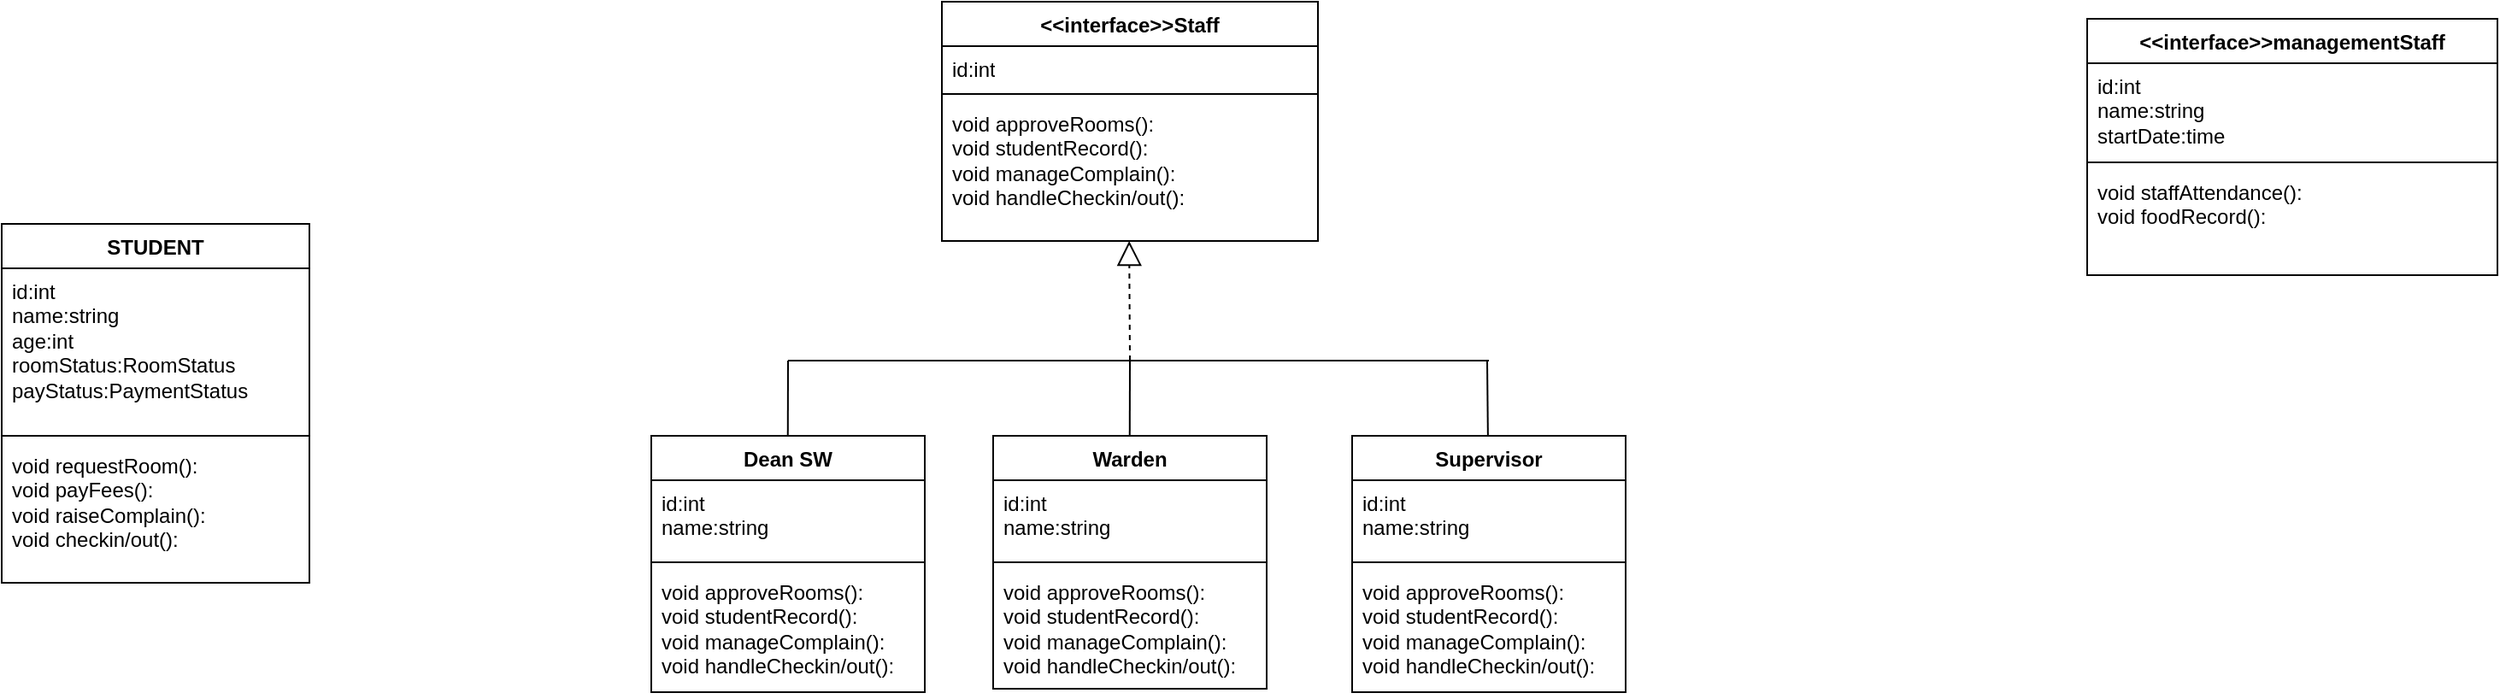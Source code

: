 <mxfile version="26.0.13">
  <diagram name="Page-1" id="gjvbpXIEJddazEKAtwgd">
    <mxGraphModel dx="1508" dy="738" grid="1" gridSize="10" guides="1" tooltips="1" connect="1" arrows="1" fold="1" page="1" pageScale="1" pageWidth="850" pageHeight="1100" math="0" shadow="0">
      <root>
        <mxCell id="0" />
        <mxCell id="1" parent="0" />
        <mxCell id="J322TNgrNjUC8HG3I5kC-1" value="STUDENT&lt;div&gt;&lt;br&gt;&lt;/div&gt;" style="swimlane;fontStyle=1;align=center;verticalAlign=top;childLayout=stackLayout;horizontal=1;startSize=26;horizontalStack=0;resizeParent=1;resizeParentMax=0;resizeLast=0;collapsible=1;marginBottom=0;whiteSpace=wrap;html=1;" vertex="1" parent="1">
          <mxGeometry x="300" y="240" width="180" height="210" as="geometry" />
        </mxCell>
        <mxCell id="J322TNgrNjUC8HG3I5kC-2" value="id:int&lt;div&gt;name:string&lt;/div&gt;&lt;div&gt;age:int&lt;/div&gt;&lt;div&gt;roomStatus:RoomStatus&lt;/div&gt;&lt;div&gt;payStatus:PaymentStatus&lt;/div&gt;&lt;div&gt;&lt;br&gt;&lt;/div&gt;" style="text;strokeColor=none;fillColor=none;align=left;verticalAlign=top;spacingLeft=4;spacingRight=4;overflow=hidden;rotatable=0;points=[[0,0.5],[1,0.5]];portConstraint=eastwest;whiteSpace=wrap;html=1;" vertex="1" parent="J322TNgrNjUC8HG3I5kC-1">
          <mxGeometry y="26" width="180" height="94" as="geometry" />
        </mxCell>
        <mxCell id="J322TNgrNjUC8HG3I5kC-3" value="" style="line;strokeWidth=1;fillColor=none;align=left;verticalAlign=middle;spacingTop=-1;spacingLeft=3;spacingRight=3;rotatable=0;labelPosition=right;points=[];portConstraint=eastwest;strokeColor=inherit;" vertex="1" parent="J322TNgrNjUC8HG3I5kC-1">
          <mxGeometry y="120" width="180" height="8" as="geometry" />
        </mxCell>
        <mxCell id="J322TNgrNjUC8HG3I5kC-4" value="void requestRoom():&lt;div&gt;void payFees():&lt;/div&gt;&lt;div&gt;void raiseComplain():&lt;/div&gt;&lt;div&gt;void checkin/out():&lt;/div&gt;&lt;div&gt;&lt;br&gt;&lt;/div&gt;" style="text;strokeColor=none;fillColor=none;align=left;verticalAlign=top;spacingLeft=4;spacingRight=4;overflow=hidden;rotatable=0;points=[[0,0.5],[1,0.5]];portConstraint=eastwest;whiteSpace=wrap;html=1;" vertex="1" parent="J322TNgrNjUC8HG3I5kC-1">
          <mxGeometry y="128" width="180" height="82" as="geometry" />
        </mxCell>
        <mxCell id="J322TNgrNjUC8HG3I5kC-6" value="&amp;lt;&amp;lt;interface&amp;gt;&amp;gt;Staff" style="swimlane;fontStyle=1;align=center;verticalAlign=top;childLayout=stackLayout;horizontal=1;startSize=26;horizontalStack=0;resizeParent=1;resizeParentMax=0;resizeLast=0;collapsible=1;marginBottom=0;whiteSpace=wrap;html=1;" vertex="1" parent="1">
          <mxGeometry x="850" y="110" width="220" height="140" as="geometry" />
        </mxCell>
        <mxCell id="J322TNgrNjUC8HG3I5kC-7" value="id:int&lt;div&gt;&lt;br&gt;&lt;/div&gt;" style="text;strokeColor=none;fillColor=none;align=left;verticalAlign=top;spacingLeft=4;spacingRight=4;overflow=hidden;rotatable=0;points=[[0,0.5],[1,0.5]];portConstraint=eastwest;whiteSpace=wrap;html=1;" vertex="1" parent="J322TNgrNjUC8HG3I5kC-6">
          <mxGeometry y="26" width="220" height="24" as="geometry" />
        </mxCell>
        <mxCell id="J322TNgrNjUC8HG3I5kC-8" value="" style="line;strokeWidth=1;fillColor=none;align=left;verticalAlign=middle;spacingTop=-1;spacingLeft=3;spacingRight=3;rotatable=0;labelPosition=right;points=[];portConstraint=eastwest;strokeColor=inherit;" vertex="1" parent="J322TNgrNjUC8HG3I5kC-6">
          <mxGeometry y="50" width="220" height="8" as="geometry" />
        </mxCell>
        <mxCell id="J322TNgrNjUC8HG3I5kC-9" value="void approveRooms():&lt;div&gt;void studentRecord():&lt;/div&gt;&lt;div&gt;void manageComplain():&lt;/div&gt;&lt;div&gt;void handleCheckin/out():&lt;/div&gt;" style="text;strokeColor=none;fillColor=none;align=left;verticalAlign=top;spacingLeft=4;spacingRight=4;overflow=hidden;rotatable=0;points=[[0,0.5],[1,0.5]];portConstraint=eastwest;whiteSpace=wrap;html=1;" vertex="1" parent="J322TNgrNjUC8HG3I5kC-6">
          <mxGeometry y="58" width="220" height="82" as="geometry" />
        </mxCell>
        <mxCell id="J322TNgrNjUC8HG3I5kC-10" value="Dean SW" style="swimlane;fontStyle=1;align=center;verticalAlign=top;childLayout=stackLayout;horizontal=1;startSize=26;horizontalStack=0;resizeParent=1;resizeParentMax=0;resizeLast=0;collapsible=1;marginBottom=0;whiteSpace=wrap;html=1;" vertex="1" parent="1">
          <mxGeometry x="680" y="364" width="160" height="150" as="geometry" />
        </mxCell>
        <mxCell id="J322TNgrNjUC8HG3I5kC-11" value="id:int&lt;div&gt;name:string&lt;/div&gt;&lt;div&gt;&lt;br&gt;&lt;/div&gt;" style="text;strokeColor=none;fillColor=none;align=left;verticalAlign=top;spacingLeft=4;spacingRight=4;overflow=hidden;rotatable=0;points=[[0,0.5],[1,0.5]];portConstraint=eastwest;whiteSpace=wrap;html=1;" vertex="1" parent="J322TNgrNjUC8HG3I5kC-10">
          <mxGeometry y="26" width="160" height="44" as="geometry" />
        </mxCell>
        <mxCell id="J322TNgrNjUC8HG3I5kC-12" value="" style="line;strokeWidth=1;fillColor=none;align=left;verticalAlign=middle;spacingTop=-1;spacingLeft=3;spacingRight=3;rotatable=0;labelPosition=right;points=[];portConstraint=eastwest;strokeColor=inherit;" vertex="1" parent="J322TNgrNjUC8HG3I5kC-10">
          <mxGeometry y="70" width="160" height="8" as="geometry" />
        </mxCell>
        <mxCell id="J322TNgrNjUC8HG3I5kC-13" value="void approveRooms():&lt;div&gt;void studentRecord():&lt;/div&gt;&lt;div&gt;void manageComplain():&lt;/div&gt;&lt;div&gt;void handleCheckin/out():&lt;/div&gt;" style="text;strokeColor=none;fillColor=none;align=left;verticalAlign=top;spacingLeft=4;spacingRight=4;overflow=hidden;rotatable=0;points=[[0,0.5],[1,0.5]];portConstraint=eastwest;whiteSpace=wrap;html=1;" vertex="1" parent="J322TNgrNjUC8HG3I5kC-10">
          <mxGeometry y="78" width="160" height="72" as="geometry" />
        </mxCell>
        <mxCell id="J322TNgrNjUC8HG3I5kC-14" value="Warden" style="swimlane;fontStyle=1;align=center;verticalAlign=top;childLayout=stackLayout;horizontal=1;startSize=26;horizontalStack=0;resizeParent=1;resizeParentMax=0;resizeLast=0;collapsible=1;marginBottom=0;whiteSpace=wrap;html=1;" vertex="1" parent="1">
          <mxGeometry x="880" y="364" width="160" height="148" as="geometry" />
        </mxCell>
        <mxCell id="J322TNgrNjUC8HG3I5kC-15" value="id:int&lt;div&gt;name:string&lt;/div&gt;" style="text;strokeColor=none;fillColor=none;align=left;verticalAlign=top;spacingLeft=4;spacingRight=4;overflow=hidden;rotatable=0;points=[[0,0.5],[1,0.5]];portConstraint=eastwest;whiteSpace=wrap;html=1;" vertex="1" parent="J322TNgrNjUC8HG3I5kC-14">
          <mxGeometry y="26" width="160" height="44" as="geometry" />
        </mxCell>
        <mxCell id="J322TNgrNjUC8HG3I5kC-16" value="" style="line;strokeWidth=1;fillColor=none;align=left;verticalAlign=middle;spacingTop=-1;spacingLeft=3;spacingRight=3;rotatable=0;labelPosition=right;points=[];portConstraint=eastwest;strokeColor=inherit;" vertex="1" parent="J322TNgrNjUC8HG3I5kC-14">
          <mxGeometry y="70" width="160" height="8" as="geometry" />
        </mxCell>
        <mxCell id="J322TNgrNjUC8HG3I5kC-17" value="void approveRooms():&lt;div&gt;void studentRecord():&lt;/div&gt;&lt;div&gt;void manageComplain():&lt;/div&gt;&lt;div&gt;void handleCheckin/out():&lt;/div&gt;" style="text;strokeColor=none;fillColor=none;align=left;verticalAlign=top;spacingLeft=4;spacingRight=4;overflow=hidden;rotatable=0;points=[[0,0.5],[1,0.5]];portConstraint=eastwest;whiteSpace=wrap;html=1;" vertex="1" parent="J322TNgrNjUC8HG3I5kC-14">
          <mxGeometry y="78" width="160" height="70" as="geometry" />
        </mxCell>
        <mxCell id="J322TNgrNjUC8HG3I5kC-18" value="Supervisor" style="swimlane;fontStyle=1;align=center;verticalAlign=top;childLayout=stackLayout;horizontal=1;startSize=26;horizontalStack=0;resizeParent=1;resizeParentMax=0;resizeLast=0;collapsible=1;marginBottom=0;whiteSpace=wrap;html=1;" vertex="1" parent="1">
          <mxGeometry x="1090" y="364" width="160" height="150" as="geometry" />
        </mxCell>
        <mxCell id="J322TNgrNjUC8HG3I5kC-19" value="id:int&lt;div&gt;name:string&lt;/div&gt;" style="text;strokeColor=none;fillColor=none;align=left;verticalAlign=top;spacingLeft=4;spacingRight=4;overflow=hidden;rotatable=0;points=[[0,0.5],[1,0.5]];portConstraint=eastwest;whiteSpace=wrap;html=1;" vertex="1" parent="J322TNgrNjUC8HG3I5kC-18">
          <mxGeometry y="26" width="160" height="44" as="geometry" />
        </mxCell>
        <mxCell id="J322TNgrNjUC8HG3I5kC-20" value="" style="line;strokeWidth=1;fillColor=none;align=left;verticalAlign=middle;spacingTop=-1;spacingLeft=3;spacingRight=3;rotatable=0;labelPosition=right;points=[];portConstraint=eastwest;strokeColor=inherit;" vertex="1" parent="J322TNgrNjUC8HG3I5kC-18">
          <mxGeometry y="70" width="160" height="8" as="geometry" />
        </mxCell>
        <mxCell id="J322TNgrNjUC8HG3I5kC-21" value="void approveRooms():&lt;div&gt;void studentRecord():&lt;/div&gt;&lt;div&gt;void manageComplain():&lt;/div&gt;&lt;div&gt;void handleCheckin/out():&lt;/div&gt;" style="text;strokeColor=none;fillColor=none;align=left;verticalAlign=top;spacingLeft=4;spacingRight=4;overflow=hidden;rotatable=0;points=[[0,0.5],[1,0.5]];portConstraint=eastwest;whiteSpace=wrap;html=1;" vertex="1" parent="J322TNgrNjUC8HG3I5kC-18">
          <mxGeometry y="78" width="160" height="72" as="geometry" />
        </mxCell>
        <mxCell id="J322TNgrNjUC8HG3I5kC-22" value="" style="endArrow=none;html=1;rounded=0;" edge="1" parent="1">
          <mxGeometry width="50" height="50" relative="1" as="geometry">
            <mxPoint x="760" y="320" as="sourcePoint" />
            <mxPoint x="1170" y="320" as="targetPoint" />
          </mxGeometry>
        </mxCell>
        <mxCell id="J322TNgrNjUC8HG3I5kC-23" value="" style="endArrow=none;html=1;rounded=0;" edge="1" parent="1">
          <mxGeometry width="50" height="50" relative="1" as="geometry">
            <mxPoint x="759.89" y="364" as="sourcePoint" />
            <mxPoint x="760" y="320" as="targetPoint" />
          </mxGeometry>
        </mxCell>
        <mxCell id="J322TNgrNjUC8HG3I5kC-24" value="" style="endArrow=none;html=1;rounded=0;" edge="1" parent="1">
          <mxGeometry width="50" height="50" relative="1" as="geometry">
            <mxPoint x="959.89" y="364" as="sourcePoint" />
            <mxPoint x="960" y="320" as="targetPoint" />
          </mxGeometry>
        </mxCell>
        <mxCell id="J322TNgrNjUC8HG3I5kC-25" value="" style="endArrow=none;html=1;rounded=0;" edge="1" parent="1">
          <mxGeometry width="50" height="50" relative="1" as="geometry">
            <mxPoint x="1169.44" y="364" as="sourcePoint" />
            <mxPoint x="1169" y="320" as="targetPoint" />
          </mxGeometry>
        </mxCell>
        <mxCell id="J322TNgrNjUC8HG3I5kC-26" value="" style="endArrow=block;dashed=1;endFill=0;endSize=12;html=1;rounded=0;" edge="1" parent="1">
          <mxGeometry width="160" relative="1" as="geometry">
            <mxPoint x="960" y="320" as="sourcePoint" />
            <mxPoint x="959.58" y="250" as="targetPoint" />
          </mxGeometry>
        </mxCell>
        <mxCell id="J322TNgrNjUC8HG3I5kC-27" value="&amp;lt;&amp;lt;interface&amp;gt;&amp;gt;managementStaff" style="swimlane;fontStyle=1;align=center;verticalAlign=top;childLayout=stackLayout;horizontal=1;startSize=26;horizontalStack=0;resizeParent=1;resizeParentMax=0;resizeLast=0;collapsible=1;marginBottom=0;whiteSpace=wrap;html=1;" vertex="1" parent="1">
          <mxGeometry x="1520" y="120" width="240" height="150" as="geometry" />
        </mxCell>
        <mxCell id="J322TNgrNjUC8HG3I5kC-28" value="id:int&lt;div&gt;name:string&lt;/div&gt;&lt;div&gt;startDate:time&lt;/div&gt;" style="text;strokeColor=none;fillColor=none;align=left;verticalAlign=top;spacingLeft=4;spacingRight=4;overflow=hidden;rotatable=0;points=[[0,0.5],[1,0.5]];portConstraint=eastwest;whiteSpace=wrap;html=1;" vertex="1" parent="J322TNgrNjUC8HG3I5kC-27">
          <mxGeometry y="26" width="240" height="54" as="geometry" />
        </mxCell>
        <mxCell id="J322TNgrNjUC8HG3I5kC-29" value="" style="line;strokeWidth=1;fillColor=none;align=left;verticalAlign=middle;spacingTop=-1;spacingLeft=3;spacingRight=3;rotatable=0;labelPosition=right;points=[];portConstraint=eastwest;strokeColor=inherit;" vertex="1" parent="J322TNgrNjUC8HG3I5kC-27">
          <mxGeometry y="80" width="240" height="8" as="geometry" />
        </mxCell>
        <mxCell id="J322TNgrNjUC8HG3I5kC-30" value="void staffAttendance():&lt;div&gt;void foodRecord():&lt;/div&gt;" style="text;strokeColor=none;fillColor=none;align=left;verticalAlign=top;spacingLeft=4;spacingRight=4;overflow=hidden;rotatable=0;points=[[0,0.5],[1,0.5]];portConstraint=eastwest;whiteSpace=wrap;html=1;" vertex="1" parent="J322TNgrNjUC8HG3I5kC-27">
          <mxGeometry y="88" width="240" height="62" as="geometry" />
        </mxCell>
      </root>
    </mxGraphModel>
  </diagram>
</mxfile>
